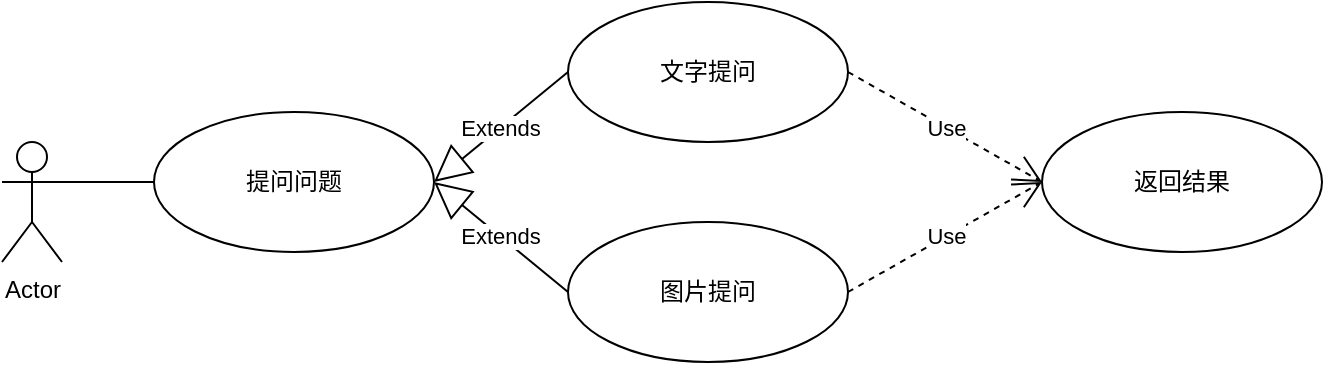 <mxfile version="22.1.17" type="github">
  <diagram name="第 1 页" id="hmNRHeVjzaZbOBwrlbyH">
    <mxGraphModel dx="1055" dy="607" grid="1" gridSize="10" guides="1" tooltips="1" connect="1" arrows="1" fold="1" page="1" pageScale="1" pageWidth="827" pageHeight="1169" math="0" shadow="0">
      <root>
        <mxCell id="0" />
        <mxCell id="1" parent="0" />
        <mxCell id="Q5bfVA_yUDIAdeXIvv6c-8" value="Actor" style="shape=umlActor;verticalLabelPosition=bottom;verticalAlign=top;html=1;" vertex="1" parent="1">
          <mxGeometry x="70" y="720" width="30" height="60" as="geometry" />
        </mxCell>
        <mxCell id="Q5bfVA_yUDIAdeXIvv6c-9" value="提问问题" style="ellipse;whiteSpace=wrap;html=1;" vertex="1" parent="1">
          <mxGeometry x="146" y="705" width="140" height="70" as="geometry" />
        </mxCell>
        <mxCell id="Q5bfVA_yUDIAdeXIvv6c-10" value="" style="endArrow=none;html=1;rounded=0;entryX=0;entryY=0.5;entryDx=0;entryDy=0;exitX=1;exitY=0.333;exitDx=0;exitDy=0;exitPerimeter=0;" edge="1" parent="1" source="Q5bfVA_yUDIAdeXIvv6c-8" target="Q5bfVA_yUDIAdeXIvv6c-9">
          <mxGeometry width="50" height="50" relative="1" as="geometry">
            <mxPoint x="110" y="745" as="sourcePoint" />
            <mxPoint x="480" y="740" as="targetPoint" />
          </mxGeometry>
        </mxCell>
        <mxCell id="Q5bfVA_yUDIAdeXIvv6c-11" value="文字提问" style="ellipse;whiteSpace=wrap;html=1;" vertex="1" parent="1">
          <mxGeometry x="353" y="650" width="140" height="70" as="geometry" />
        </mxCell>
        <mxCell id="Q5bfVA_yUDIAdeXIvv6c-12" value="图片提问" style="ellipse;whiteSpace=wrap;html=1;" vertex="1" parent="1">
          <mxGeometry x="353" y="760" width="140" height="70" as="geometry" />
        </mxCell>
        <mxCell id="Q5bfVA_yUDIAdeXIvv6c-13" value="Extends" style="endArrow=block;endSize=16;endFill=0;html=1;rounded=0;entryX=1;entryY=0.5;entryDx=0;entryDy=0;exitX=0;exitY=0.5;exitDx=0;exitDy=0;" edge="1" parent="1" source="Q5bfVA_yUDIAdeXIvv6c-11" target="Q5bfVA_yUDIAdeXIvv6c-9">
          <mxGeometry width="160" relative="1" as="geometry">
            <mxPoint x="323" y="770" as="sourcePoint" />
            <mxPoint x="483" y="770" as="targetPoint" />
          </mxGeometry>
        </mxCell>
        <mxCell id="Q5bfVA_yUDIAdeXIvv6c-14" value="Extends" style="endArrow=block;endSize=16;endFill=0;html=1;rounded=0;entryX=1;entryY=0.5;entryDx=0;entryDy=0;exitX=0;exitY=0.5;exitDx=0;exitDy=0;" edge="1" parent="1" source="Q5bfVA_yUDIAdeXIvv6c-12" target="Q5bfVA_yUDIAdeXIvv6c-9">
          <mxGeometry width="160" relative="1" as="geometry">
            <mxPoint x="353" y="750" as="sourcePoint" />
            <mxPoint x="286" y="805" as="targetPoint" />
          </mxGeometry>
        </mxCell>
        <mxCell id="Q5bfVA_yUDIAdeXIvv6c-16" value="返回结果" style="ellipse;whiteSpace=wrap;html=1;" vertex="1" parent="1">
          <mxGeometry x="590" y="705" width="140" height="70" as="geometry" />
        </mxCell>
        <mxCell id="Q5bfVA_yUDIAdeXIvv6c-17" value="Use" style="endArrow=open;endSize=12;dashed=1;html=1;rounded=0;entryX=0;entryY=0.5;entryDx=0;entryDy=0;exitX=1;exitY=0.5;exitDx=0;exitDy=0;" edge="1" parent="1" source="Q5bfVA_yUDIAdeXIvv6c-11" target="Q5bfVA_yUDIAdeXIvv6c-16">
          <mxGeometry width="160" relative="1" as="geometry">
            <mxPoint x="370" y="770" as="sourcePoint" />
            <mxPoint x="530" y="770" as="targetPoint" />
          </mxGeometry>
        </mxCell>
        <mxCell id="Q5bfVA_yUDIAdeXIvv6c-18" value="Use" style="endArrow=open;endSize=12;dashed=1;html=1;rounded=0;entryX=0;entryY=0.5;entryDx=0;entryDy=0;exitX=1;exitY=0.5;exitDx=0;exitDy=0;" edge="1" parent="1" source="Q5bfVA_yUDIAdeXIvv6c-12" target="Q5bfVA_yUDIAdeXIvv6c-16">
          <mxGeometry width="160" relative="1" as="geometry">
            <mxPoint x="493" y="740" as="sourcePoint" />
            <mxPoint x="590" y="795" as="targetPoint" />
          </mxGeometry>
        </mxCell>
      </root>
    </mxGraphModel>
  </diagram>
</mxfile>
